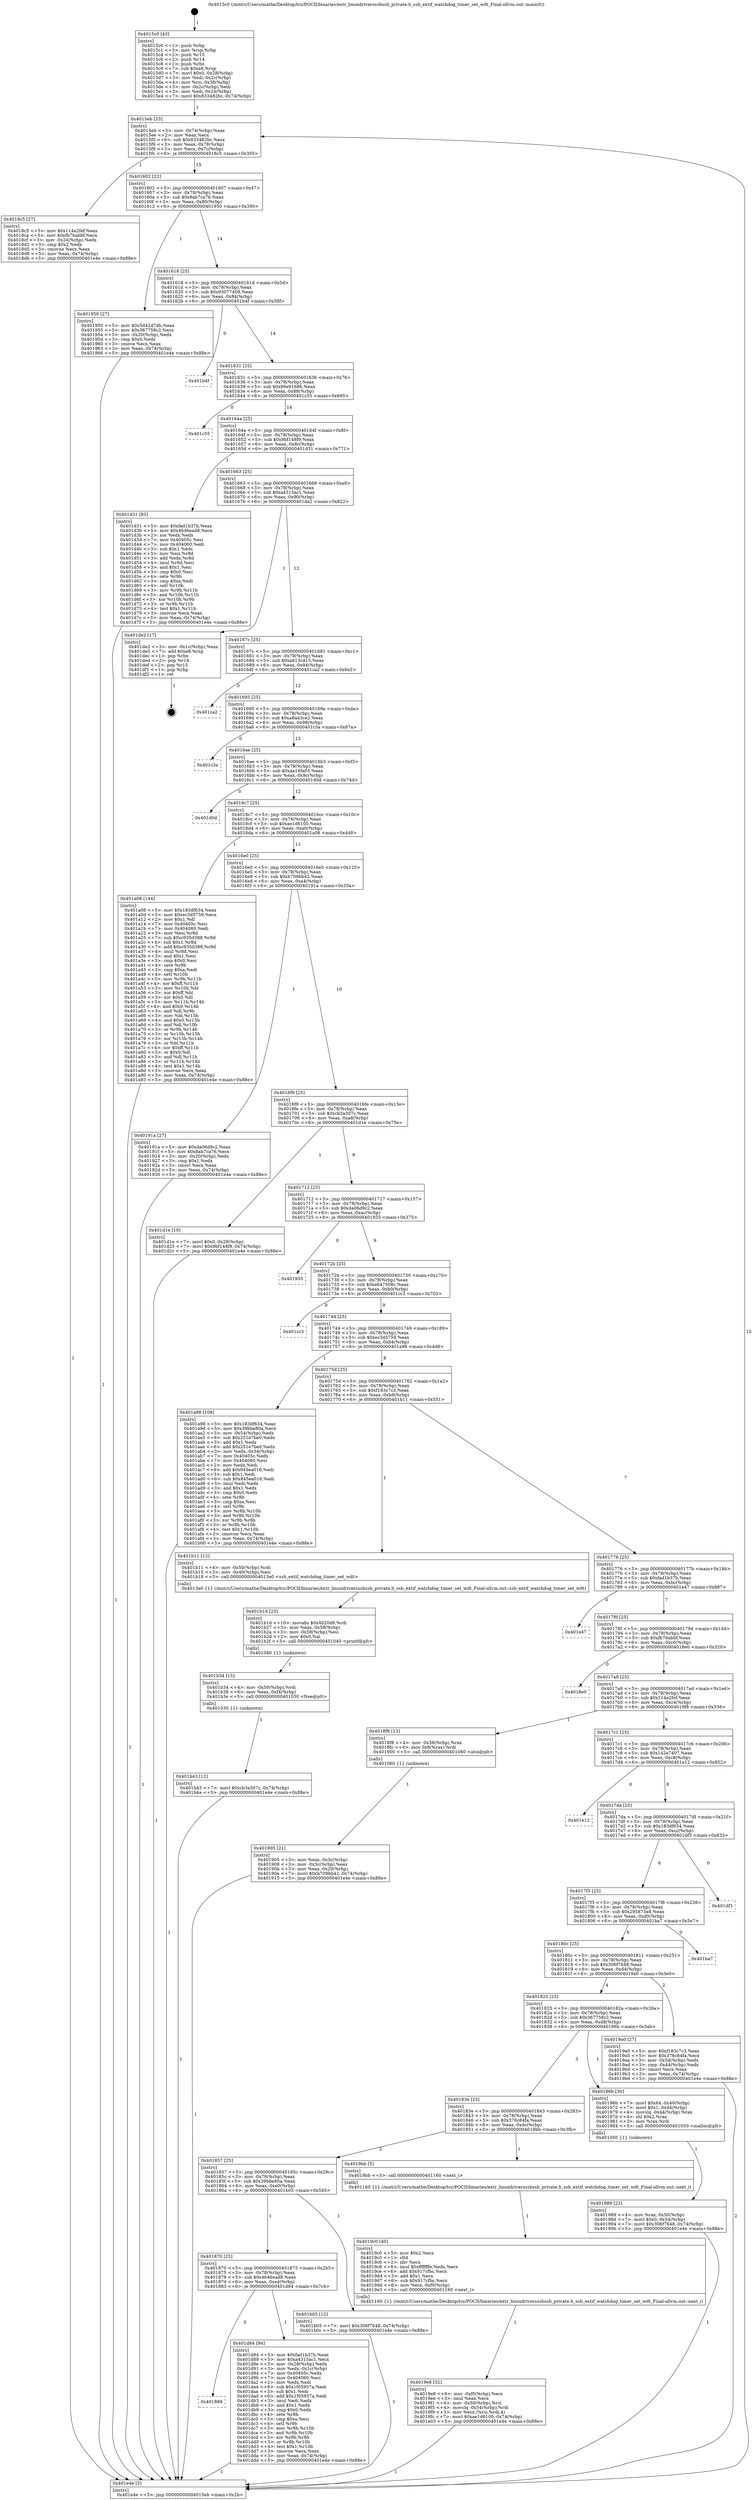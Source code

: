 digraph "0x4015c0" {
  label = "0x4015c0 (/mnt/c/Users/mathe/Desktop/tcc/POCII/binaries/extr_linuxdriversssbssb_private.h_ssb_extif_watchdog_timer_set_wdt_Final-ollvm.out::main(0))"
  labelloc = "t"
  node[shape=record]

  Entry [label="",width=0.3,height=0.3,shape=circle,fillcolor=black,style=filled]
  "0x4015eb" [label="{
     0x4015eb [23]\l
     | [instrs]\l
     &nbsp;&nbsp;0x4015eb \<+3\>: mov -0x74(%rbp),%eax\l
     &nbsp;&nbsp;0x4015ee \<+2\>: mov %eax,%ecx\l
     &nbsp;&nbsp;0x4015f0 \<+6\>: sub $0x833482bc,%ecx\l
     &nbsp;&nbsp;0x4015f6 \<+3\>: mov %eax,-0x78(%rbp)\l
     &nbsp;&nbsp;0x4015f9 \<+3\>: mov %ecx,-0x7c(%rbp)\l
     &nbsp;&nbsp;0x4015fc \<+6\>: je 00000000004018c5 \<main+0x305\>\l
  }"]
  "0x4018c5" [label="{
     0x4018c5 [27]\l
     | [instrs]\l
     &nbsp;&nbsp;0x4018c5 \<+5\>: mov $0x114a2fef,%eax\l
     &nbsp;&nbsp;0x4018ca \<+5\>: mov $0xfb76abbf,%ecx\l
     &nbsp;&nbsp;0x4018cf \<+3\>: mov -0x24(%rbp),%edx\l
     &nbsp;&nbsp;0x4018d2 \<+3\>: cmp $0x2,%edx\l
     &nbsp;&nbsp;0x4018d5 \<+3\>: cmovne %ecx,%eax\l
     &nbsp;&nbsp;0x4018d8 \<+3\>: mov %eax,-0x74(%rbp)\l
     &nbsp;&nbsp;0x4018db \<+5\>: jmp 0000000000401e4e \<main+0x88e\>\l
  }"]
  "0x401602" [label="{
     0x401602 [22]\l
     | [instrs]\l
     &nbsp;&nbsp;0x401602 \<+5\>: jmp 0000000000401607 \<main+0x47\>\l
     &nbsp;&nbsp;0x401607 \<+3\>: mov -0x78(%rbp),%eax\l
     &nbsp;&nbsp;0x40160a \<+5\>: sub $0x8ab7ca76,%eax\l
     &nbsp;&nbsp;0x40160f \<+3\>: mov %eax,-0x80(%rbp)\l
     &nbsp;&nbsp;0x401612 \<+6\>: je 0000000000401950 \<main+0x390\>\l
  }"]
  "0x401e4e" [label="{
     0x401e4e [5]\l
     | [instrs]\l
     &nbsp;&nbsp;0x401e4e \<+5\>: jmp 00000000004015eb \<main+0x2b\>\l
  }"]
  "0x4015c0" [label="{
     0x4015c0 [43]\l
     | [instrs]\l
     &nbsp;&nbsp;0x4015c0 \<+1\>: push %rbp\l
     &nbsp;&nbsp;0x4015c1 \<+3\>: mov %rsp,%rbp\l
     &nbsp;&nbsp;0x4015c4 \<+2\>: push %r15\l
     &nbsp;&nbsp;0x4015c6 \<+2\>: push %r14\l
     &nbsp;&nbsp;0x4015c8 \<+1\>: push %rbx\l
     &nbsp;&nbsp;0x4015c9 \<+7\>: sub $0xe8,%rsp\l
     &nbsp;&nbsp;0x4015d0 \<+7\>: movl $0x0,-0x28(%rbp)\l
     &nbsp;&nbsp;0x4015d7 \<+3\>: mov %edi,-0x2c(%rbp)\l
     &nbsp;&nbsp;0x4015da \<+4\>: mov %rsi,-0x38(%rbp)\l
     &nbsp;&nbsp;0x4015de \<+3\>: mov -0x2c(%rbp),%edi\l
     &nbsp;&nbsp;0x4015e1 \<+3\>: mov %edi,-0x24(%rbp)\l
     &nbsp;&nbsp;0x4015e4 \<+7\>: movl $0x833482bc,-0x74(%rbp)\l
  }"]
  Exit [label="",width=0.3,height=0.3,shape=circle,fillcolor=black,style=filled,peripheries=2]
  "0x401950" [label="{
     0x401950 [27]\l
     | [instrs]\l
     &nbsp;&nbsp;0x401950 \<+5\>: mov $0x5d42d7db,%eax\l
     &nbsp;&nbsp;0x401955 \<+5\>: mov $0x367758c2,%ecx\l
     &nbsp;&nbsp;0x40195a \<+3\>: mov -0x20(%rbp),%edx\l
     &nbsp;&nbsp;0x40195d \<+3\>: cmp $0x0,%edx\l
     &nbsp;&nbsp;0x401960 \<+3\>: cmove %ecx,%eax\l
     &nbsp;&nbsp;0x401963 \<+3\>: mov %eax,-0x74(%rbp)\l
     &nbsp;&nbsp;0x401966 \<+5\>: jmp 0000000000401e4e \<main+0x88e\>\l
  }"]
  "0x401618" [label="{
     0x401618 [25]\l
     | [instrs]\l
     &nbsp;&nbsp;0x401618 \<+5\>: jmp 000000000040161d \<main+0x5d\>\l
     &nbsp;&nbsp;0x40161d \<+3\>: mov -0x78(%rbp),%eax\l
     &nbsp;&nbsp;0x401620 \<+5\>: sub $0x93077409,%eax\l
     &nbsp;&nbsp;0x401625 \<+6\>: mov %eax,-0x84(%rbp)\l
     &nbsp;&nbsp;0x40162b \<+6\>: je 0000000000401b4f \<main+0x58f\>\l
  }"]
  "0x401889" [label="{
     0x401889\l
  }", style=dashed]
  "0x401b4f" [label="{
     0x401b4f\l
  }", style=dashed]
  "0x401631" [label="{
     0x401631 [25]\l
     | [instrs]\l
     &nbsp;&nbsp;0x401631 \<+5\>: jmp 0000000000401636 \<main+0x76\>\l
     &nbsp;&nbsp;0x401636 \<+3\>: mov -0x78(%rbp),%eax\l
     &nbsp;&nbsp;0x401639 \<+5\>: sub $0x99e91686,%eax\l
     &nbsp;&nbsp;0x40163e \<+6\>: mov %eax,-0x88(%rbp)\l
     &nbsp;&nbsp;0x401644 \<+6\>: je 0000000000401c55 \<main+0x695\>\l
  }"]
  "0x401d84" [label="{
     0x401d84 [94]\l
     | [instrs]\l
     &nbsp;&nbsp;0x401d84 \<+5\>: mov $0xfad1b37b,%eax\l
     &nbsp;&nbsp;0x401d89 \<+5\>: mov $0xa4315ac1,%ecx\l
     &nbsp;&nbsp;0x401d8e \<+3\>: mov -0x28(%rbp),%edx\l
     &nbsp;&nbsp;0x401d91 \<+3\>: mov %edx,-0x1c(%rbp)\l
     &nbsp;&nbsp;0x401d94 \<+7\>: mov 0x40405c,%edx\l
     &nbsp;&nbsp;0x401d9b \<+7\>: mov 0x404060,%esi\l
     &nbsp;&nbsp;0x401da2 \<+2\>: mov %edx,%edi\l
     &nbsp;&nbsp;0x401da4 \<+6\>: sub $0x1f05957a,%edi\l
     &nbsp;&nbsp;0x401daa \<+3\>: sub $0x1,%edi\l
     &nbsp;&nbsp;0x401dad \<+6\>: add $0x1f05957a,%edi\l
     &nbsp;&nbsp;0x401db3 \<+3\>: imul %edi,%edx\l
     &nbsp;&nbsp;0x401db6 \<+3\>: and $0x1,%edx\l
     &nbsp;&nbsp;0x401db9 \<+3\>: cmp $0x0,%edx\l
     &nbsp;&nbsp;0x401dbc \<+4\>: sete %r8b\l
     &nbsp;&nbsp;0x401dc0 \<+3\>: cmp $0xa,%esi\l
     &nbsp;&nbsp;0x401dc3 \<+4\>: setl %r9b\l
     &nbsp;&nbsp;0x401dc7 \<+3\>: mov %r8b,%r10b\l
     &nbsp;&nbsp;0x401dca \<+3\>: and %r9b,%r10b\l
     &nbsp;&nbsp;0x401dcd \<+3\>: xor %r9b,%r8b\l
     &nbsp;&nbsp;0x401dd0 \<+3\>: or %r8b,%r10b\l
     &nbsp;&nbsp;0x401dd3 \<+4\>: test $0x1,%r10b\l
     &nbsp;&nbsp;0x401dd7 \<+3\>: cmovne %ecx,%eax\l
     &nbsp;&nbsp;0x401dda \<+3\>: mov %eax,-0x74(%rbp)\l
     &nbsp;&nbsp;0x401ddd \<+5\>: jmp 0000000000401e4e \<main+0x88e\>\l
  }"]
  "0x401c55" [label="{
     0x401c55\l
  }", style=dashed]
  "0x40164a" [label="{
     0x40164a [25]\l
     | [instrs]\l
     &nbsp;&nbsp;0x40164a \<+5\>: jmp 000000000040164f \<main+0x8f\>\l
     &nbsp;&nbsp;0x40164f \<+3\>: mov -0x78(%rbp),%eax\l
     &nbsp;&nbsp;0x401652 \<+5\>: sub $0x9bf148f9,%eax\l
     &nbsp;&nbsp;0x401657 \<+6\>: mov %eax,-0x8c(%rbp)\l
     &nbsp;&nbsp;0x40165d \<+6\>: je 0000000000401d31 \<main+0x771\>\l
  }"]
  "0x401b43" [label="{
     0x401b43 [12]\l
     | [instrs]\l
     &nbsp;&nbsp;0x401b43 \<+7\>: movl $0xcb3a307c,-0x74(%rbp)\l
     &nbsp;&nbsp;0x401b4a \<+5\>: jmp 0000000000401e4e \<main+0x88e\>\l
  }"]
  "0x401d31" [label="{
     0x401d31 [83]\l
     | [instrs]\l
     &nbsp;&nbsp;0x401d31 \<+5\>: mov $0xfad1b37b,%eax\l
     &nbsp;&nbsp;0x401d36 \<+5\>: mov $0x4646ead8,%ecx\l
     &nbsp;&nbsp;0x401d3b \<+2\>: xor %edx,%edx\l
     &nbsp;&nbsp;0x401d3d \<+7\>: mov 0x40405c,%esi\l
     &nbsp;&nbsp;0x401d44 \<+7\>: mov 0x404060,%edi\l
     &nbsp;&nbsp;0x401d4b \<+3\>: sub $0x1,%edx\l
     &nbsp;&nbsp;0x401d4e \<+3\>: mov %esi,%r8d\l
     &nbsp;&nbsp;0x401d51 \<+3\>: add %edx,%r8d\l
     &nbsp;&nbsp;0x401d54 \<+4\>: imul %r8d,%esi\l
     &nbsp;&nbsp;0x401d58 \<+3\>: and $0x1,%esi\l
     &nbsp;&nbsp;0x401d5b \<+3\>: cmp $0x0,%esi\l
     &nbsp;&nbsp;0x401d5e \<+4\>: sete %r9b\l
     &nbsp;&nbsp;0x401d62 \<+3\>: cmp $0xa,%edi\l
     &nbsp;&nbsp;0x401d65 \<+4\>: setl %r10b\l
     &nbsp;&nbsp;0x401d69 \<+3\>: mov %r9b,%r11b\l
     &nbsp;&nbsp;0x401d6c \<+3\>: and %r10b,%r11b\l
     &nbsp;&nbsp;0x401d6f \<+3\>: xor %r10b,%r9b\l
     &nbsp;&nbsp;0x401d72 \<+3\>: or %r9b,%r11b\l
     &nbsp;&nbsp;0x401d75 \<+4\>: test $0x1,%r11b\l
     &nbsp;&nbsp;0x401d79 \<+3\>: cmovne %ecx,%eax\l
     &nbsp;&nbsp;0x401d7c \<+3\>: mov %eax,-0x74(%rbp)\l
     &nbsp;&nbsp;0x401d7f \<+5\>: jmp 0000000000401e4e \<main+0x88e\>\l
  }"]
  "0x401663" [label="{
     0x401663 [25]\l
     | [instrs]\l
     &nbsp;&nbsp;0x401663 \<+5\>: jmp 0000000000401668 \<main+0xa8\>\l
     &nbsp;&nbsp;0x401668 \<+3\>: mov -0x78(%rbp),%eax\l
     &nbsp;&nbsp;0x40166b \<+5\>: sub $0xa4315ac1,%eax\l
     &nbsp;&nbsp;0x401670 \<+6\>: mov %eax,-0x90(%rbp)\l
     &nbsp;&nbsp;0x401676 \<+6\>: je 0000000000401de2 \<main+0x822\>\l
  }"]
  "0x401b34" [label="{
     0x401b34 [15]\l
     | [instrs]\l
     &nbsp;&nbsp;0x401b34 \<+4\>: mov -0x50(%rbp),%rdi\l
     &nbsp;&nbsp;0x401b38 \<+6\>: mov %eax,-0xf4(%rbp)\l
     &nbsp;&nbsp;0x401b3e \<+5\>: call 0000000000401030 \<free@plt\>\l
     | [calls]\l
     &nbsp;&nbsp;0x401030 \{1\} (unknown)\l
  }"]
  "0x401de2" [label="{
     0x401de2 [17]\l
     | [instrs]\l
     &nbsp;&nbsp;0x401de2 \<+3\>: mov -0x1c(%rbp),%eax\l
     &nbsp;&nbsp;0x401de5 \<+7\>: add $0xe8,%rsp\l
     &nbsp;&nbsp;0x401dec \<+1\>: pop %rbx\l
     &nbsp;&nbsp;0x401ded \<+2\>: pop %r14\l
     &nbsp;&nbsp;0x401def \<+2\>: pop %r15\l
     &nbsp;&nbsp;0x401df1 \<+1\>: pop %rbp\l
     &nbsp;&nbsp;0x401df2 \<+1\>: ret\l
  }"]
  "0x40167c" [label="{
     0x40167c [25]\l
     | [instrs]\l
     &nbsp;&nbsp;0x40167c \<+5\>: jmp 0000000000401681 \<main+0xc1\>\l
     &nbsp;&nbsp;0x401681 \<+3\>: mov -0x78(%rbp),%eax\l
     &nbsp;&nbsp;0x401684 \<+5\>: sub $0xa613c415,%eax\l
     &nbsp;&nbsp;0x401689 \<+6\>: mov %eax,-0x94(%rbp)\l
     &nbsp;&nbsp;0x40168f \<+6\>: je 0000000000401ca2 \<main+0x6e2\>\l
  }"]
  "0x401b1d" [label="{
     0x401b1d [23]\l
     | [instrs]\l
     &nbsp;&nbsp;0x401b1d \<+10\>: movabs $0x4020d6,%rdi\l
     &nbsp;&nbsp;0x401b27 \<+3\>: mov %eax,-0x58(%rbp)\l
     &nbsp;&nbsp;0x401b2a \<+3\>: mov -0x58(%rbp),%esi\l
     &nbsp;&nbsp;0x401b2d \<+2\>: mov $0x0,%al\l
     &nbsp;&nbsp;0x401b2f \<+5\>: call 0000000000401040 \<printf@plt\>\l
     | [calls]\l
     &nbsp;&nbsp;0x401040 \{1\} (unknown)\l
  }"]
  "0x401ca2" [label="{
     0x401ca2\l
  }", style=dashed]
  "0x401695" [label="{
     0x401695 [25]\l
     | [instrs]\l
     &nbsp;&nbsp;0x401695 \<+5\>: jmp 000000000040169a \<main+0xda\>\l
     &nbsp;&nbsp;0x40169a \<+3\>: mov -0x78(%rbp),%eax\l
     &nbsp;&nbsp;0x40169d \<+5\>: sub $0xa8ad3ce2,%eax\l
     &nbsp;&nbsp;0x4016a2 \<+6\>: mov %eax,-0x98(%rbp)\l
     &nbsp;&nbsp;0x4016a8 \<+6\>: je 0000000000401c3a \<main+0x67a\>\l
  }"]
  "0x401870" [label="{
     0x401870 [25]\l
     | [instrs]\l
     &nbsp;&nbsp;0x401870 \<+5\>: jmp 0000000000401875 \<main+0x2b5\>\l
     &nbsp;&nbsp;0x401875 \<+3\>: mov -0x78(%rbp),%eax\l
     &nbsp;&nbsp;0x401878 \<+5\>: sub $0x4646ead8,%eax\l
     &nbsp;&nbsp;0x40187d \<+6\>: mov %eax,-0xe4(%rbp)\l
     &nbsp;&nbsp;0x401883 \<+6\>: je 0000000000401d84 \<main+0x7c4\>\l
  }"]
  "0x401c3a" [label="{
     0x401c3a\l
  }", style=dashed]
  "0x4016ae" [label="{
     0x4016ae [25]\l
     | [instrs]\l
     &nbsp;&nbsp;0x4016ae \<+5\>: jmp 00000000004016b3 \<main+0xf3\>\l
     &nbsp;&nbsp;0x4016b3 \<+3\>: mov -0x78(%rbp),%eax\l
     &nbsp;&nbsp;0x4016b6 \<+5\>: sub $0xaa16fa05,%eax\l
     &nbsp;&nbsp;0x4016bb \<+6\>: mov %eax,-0x9c(%rbp)\l
     &nbsp;&nbsp;0x4016c1 \<+6\>: je 0000000000401d0d \<main+0x74d\>\l
  }"]
  "0x401b05" [label="{
     0x401b05 [12]\l
     | [instrs]\l
     &nbsp;&nbsp;0x401b05 \<+7\>: movl $0x306f7648,-0x74(%rbp)\l
     &nbsp;&nbsp;0x401b0c \<+5\>: jmp 0000000000401e4e \<main+0x88e\>\l
  }"]
  "0x401d0d" [label="{
     0x401d0d\l
  }", style=dashed]
  "0x4016c7" [label="{
     0x4016c7 [25]\l
     | [instrs]\l
     &nbsp;&nbsp;0x4016c7 \<+5\>: jmp 00000000004016cc \<main+0x10c\>\l
     &nbsp;&nbsp;0x4016cc \<+3\>: mov -0x78(%rbp),%eax\l
     &nbsp;&nbsp;0x4016cf \<+5\>: sub $0xae1d6100,%eax\l
     &nbsp;&nbsp;0x4016d4 \<+6\>: mov %eax,-0xa0(%rbp)\l
     &nbsp;&nbsp;0x4016da \<+6\>: je 0000000000401a08 \<main+0x448\>\l
  }"]
  "0x4019e8" [label="{
     0x4019e8 [32]\l
     | [instrs]\l
     &nbsp;&nbsp;0x4019e8 \<+6\>: mov -0xf0(%rbp),%ecx\l
     &nbsp;&nbsp;0x4019ee \<+3\>: imul %eax,%ecx\l
     &nbsp;&nbsp;0x4019f1 \<+4\>: mov -0x50(%rbp),%rsi\l
     &nbsp;&nbsp;0x4019f5 \<+4\>: movslq -0x54(%rbp),%rdi\l
     &nbsp;&nbsp;0x4019f9 \<+3\>: mov %ecx,(%rsi,%rdi,4)\l
     &nbsp;&nbsp;0x4019fc \<+7\>: movl $0xae1d6100,-0x74(%rbp)\l
     &nbsp;&nbsp;0x401a03 \<+5\>: jmp 0000000000401e4e \<main+0x88e\>\l
  }"]
  "0x401a08" [label="{
     0x401a08 [144]\l
     | [instrs]\l
     &nbsp;&nbsp;0x401a08 \<+5\>: mov $0x183df634,%eax\l
     &nbsp;&nbsp;0x401a0d \<+5\>: mov $0xec3d5759,%ecx\l
     &nbsp;&nbsp;0x401a12 \<+2\>: mov $0x1,%dl\l
     &nbsp;&nbsp;0x401a14 \<+7\>: mov 0x40405c,%esi\l
     &nbsp;&nbsp;0x401a1b \<+7\>: mov 0x404060,%edi\l
     &nbsp;&nbsp;0x401a22 \<+3\>: mov %esi,%r8d\l
     &nbsp;&nbsp;0x401a25 \<+7\>: sub $0xc935d388,%r8d\l
     &nbsp;&nbsp;0x401a2c \<+4\>: sub $0x1,%r8d\l
     &nbsp;&nbsp;0x401a30 \<+7\>: add $0xc935d388,%r8d\l
     &nbsp;&nbsp;0x401a37 \<+4\>: imul %r8d,%esi\l
     &nbsp;&nbsp;0x401a3b \<+3\>: and $0x1,%esi\l
     &nbsp;&nbsp;0x401a3e \<+3\>: cmp $0x0,%esi\l
     &nbsp;&nbsp;0x401a41 \<+4\>: sete %r9b\l
     &nbsp;&nbsp;0x401a45 \<+3\>: cmp $0xa,%edi\l
     &nbsp;&nbsp;0x401a48 \<+4\>: setl %r10b\l
     &nbsp;&nbsp;0x401a4c \<+3\>: mov %r9b,%r11b\l
     &nbsp;&nbsp;0x401a4f \<+4\>: xor $0xff,%r11b\l
     &nbsp;&nbsp;0x401a53 \<+3\>: mov %r10b,%bl\l
     &nbsp;&nbsp;0x401a56 \<+3\>: xor $0xff,%bl\l
     &nbsp;&nbsp;0x401a59 \<+3\>: xor $0x0,%dl\l
     &nbsp;&nbsp;0x401a5c \<+3\>: mov %r11b,%r14b\l
     &nbsp;&nbsp;0x401a5f \<+4\>: and $0x0,%r14b\l
     &nbsp;&nbsp;0x401a63 \<+3\>: and %dl,%r9b\l
     &nbsp;&nbsp;0x401a66 \<+3\>: mov %bl,%r15b\l
     &nbsp;&nbsp;0x401a69 \<+4\>: and $0x0,%r15b\l
     &nbsp;&nbsp;0x401a6d \<+3\>: and %dl,%r10b\l
     &nbsp;&nbsp;0x401a70 \<+3\>: or %r9b,%r14b\l
     &nbsp;&nbsp;0x401a73 \<+3\>: or %r10b,%r15b\l
     &nbsp;&nbsp;0x401a76 \<+3\>: xor %r15b,%r14b\l
     &nbsp;&nbsp;0x401a79 \<+3\>: or %bl,%r11b\l
     &nbsp;&nbsp;0x401a7c \<+4\>: xor $0xff,%r11b\l
     &nbsp;&nbsp;0x401a80 \<+3\>: or $0x0,%dl\l
     &nbsp;&nbsp;0x401a83 \<+3\>: and %dl,%r11b\l
     &nbsp;&nbsp;0x401a86 \<+3\>: or %r11b,%r14b\l
     &nbsp;&nbsp;0x401a89 \<+4\>: test $0x1,%r14b\l
     &nbsp;&nbsp;0x401a8d \<+3\>: cmovne %ecx,%eax\l
     &nbsp;&nbsp;0x401a90 \<+3\>: mov %eax,-0x74(%rbp)\l
     &nbsp;&nbsp;0x401a93 \<+5\>: jmp 0000000000401e4e \<main+0x88e\>\l
  }"]
  "0x4016e0" [label="{
     0x4016e0 [25]\l
     | [instrs]\l
     &nbsp;&nbsp;0x4016e0 \<+5\>: jmp 00000000004016e5 \<main+0x125\>\l
     &nbsp;&nbsp;0x4016e5 \<+3\>: mov -0x78(%rbp),%eax\l
     &nbsp;&nbsp;0x4016e8 \<+5\>: sub $0xb709bb42,%eax\l
     &nbsp;&nbsp;0x4016ed \<+6\>: mov %eax,-0xa4(%rbp)\l
     &nbsp;&nbsp;0x4016f3 \<+6\>: je 000000000040191a \<main+0x35a\>\l
  }"]
  "0x4019c0" [label="{
     0x4019c0 [40]\l
     | [instrs]\l
     &nbsp;&nbsp;0x4019c0 \<+5\>: mov $0x2,%ecx\l
     &nbsp;&nbsp;0x4019c5 \<+1\>: cltd\l
     &nbsp;&nbsp;0x4019c6 \<+2\>: idiv %ecx\l
     &nbsp;&nbsp;0x4019c8 \<+6\>: imul $0xfffffffe,%edx,%ecx\l
     &nbsp;&nbsp;0x4019ce \<+6\>: add $0x917cfbc,%ecx\l
     &nbsp;&nbsp;0x4019d4 \<+3\>: add $0x1,%ecx\l
     &nbsp;&nbsp;0x4019d7 \<+6\>: sub $0x917cfbc,%ecx\l
     &nbsp;&nbsp;0x4019dd \<+6\>: mov %ecx,-0xf0(%rbp)\l
     &nbsp;&nbsp;0x4019e3 \<+5\>: call 0000000000401160 \<next_i\>\l
     | [calls]\l
     &nbsp;&nbsp;0x401160 \{1\} (/mnt/c/Users/mathe/Desktop/tcc/POCII/binaries/extr_linuxdriversssbssb_private.h_ssb_extif_watchdog_timer_set_wdt_Final-ollvm.out::next_i)\l
  }"]
  "0x40191a" [label="{
     0x40191a [27]\l
     | [instrs]\l
     &nbsp;&nbsp;0x40191a \<+5\>: mov $0xda06d9c2,%eax\l
     &nbsp;&nbsp;0x40191f \<+5\>: mov $0x8ab7ca76,%ecx\l
     &nbsp;&nbsp;0x401924 \<+3\>: mov -0x20(%rbp),%edx\l
     &nbsp;&nbsp;0x401927 \<+3\>: cmp $0x1,%edx\l
     &nbsp;&nbsp;0x40192a \<+3\>: cmovl %ecx,%eax\l
     &nbsp;&nbsp;0x40192d \<+3\>: mov %eax,-0x74(%rbp)\l
     &nbsp;&nbsp;0x401930 \<+5\>: jmp 0000000000401e4e \<main+0x88e\>\l
  }"]
  "0x4016f9" [label="{
     0x4016f9 [25]\l
     | [instrs]\l
     &nbsp;&nbsp;0x4016f9 \<+5\>: jmp 00000000004016fe \<main+0x13e\>\l
     &nbsp;&nbsp;0x4016fe \<+3\>: mov -0x78(%rbp),%eax\l
     &nbsp;&nbsp;0x401701 \<+5\>: sub $0xcb3a307c,%eax\l
     &nbsp;&nbsp;0x401706 \<+6\>: mov %eax,-0xa8(%rbp)\l
     &nbsp;&nbsp;0x40170c \<+6\>: je 0000000000401d1e \<main+0x75e\>\l
  }"]
  "0x401857" [label="{
     0x401857 [25]\l
     | [instrs]\l
     &nbsp;&nbsp;0x401857 \<+5\>: jmp 000000000040185c \<main+0x29c\>\l
     &nbsp;&nbsp;0x40185c \<+3\>: mov -0x78(%rbp),%eax\l
     &nbsp;&nbsp;0x40185f \<+5\>: sub $0x39bbe80a,%eax\l
     &nbsp;&nbsp;0x401864 \<+6\>: mov %eax,-0xe0(%rbp)\l
     &nbsp;&nbsp;0x40186a \<+6\>: je 0000000000401b05 \<main+0x545\>\l
  }"]
  "0x401d1e" [label="{
     0x401d1e [19]\l
     | [instrs]\l
     &nbsp;&nbsp;0x401d1e \<+7\>: movl $0x0,-0x28(%rbp)\l
     &nbsp;&nbsp;0x401d25 \<+7\>: movl $0x9bf148f9,-0x74(%rbp)\l
     &nbsp;&nbsp;0x401d2c \<+5\>: jmp 0000000000401e4e \<main+0x88e\>\l
  }"]
  "0x401712" [label="{
     0x401712 [25]\l
     | [instrs]\l
     &nbsp;&nbsp;0x401712 \<+5\>: jmp 0000000000401717 \<main+0x157\>\l
     &nbsp;&nbsp;0x401717 \<+3\>: mov -0x78(%rbp),%eax\l
     &nbsp;&nbsp;0x40171a \<+5\>: sub $0xda06d9c2,%eax\l
     &nbsp;&nbsp;0x40171f \<+6\>: mov %eax,-0xac(%rbp)\l
     &nbsp;&nbsp;0x401725 \<+6\>: je 0000000000401935 \<main+0x375\>\l
  }"]
  "0x4019bb" [label="{
     0x4019bb [5]\l
     | [instrs]\l
     &nbsp;&nbsp;0x4019bb \<+5\>: call 0000000000401160 \<next_i\>\l
     | [calls]\l
     &nbsp;&nbsp;0x401160 \{1\} (/mnt/c/Users/mathe/Desktop/tcc/POCII/binaries/extr_linuxdriversssbssb_private.h_ssb_extif_watchdog_timer_set_wdt_Final-ollvm.out::next_i)\l
  }"]
  "0x401935" [label="{
     0x401935\l
  }", style=dashed]
  "0x40172b" [label="{
     0x40172b [25]\l
     | [instrs]\l
     &nbsp;&nbsp;0x40172b \<+5\>: jmp 0000000000401730 \<main+0x170\>\l
     &nbsp;&nbsp;0x401730 \<+3\>: mov -0x78(%rbp),%eax\l
     &nbsp;&nbsp;0x401733 \<+5\>: sub $0xe647508c,%eax\l
     &nbsp;&nbsp;0x401738 \<+6\>: mov %eax,-0xb0(%rbp)\l
     &nbsp;&nbsp;0x40173e \<+6\>: je 0000000000401cc3 \<main+0x703\>\l
  }"]
  "0x401989" [label="{
     0x401989 [23]\l
     | [instrs]\l
     &nbsp;&nbsp;0x401989 \<+4\>: mov %rax,-0x50(%rbp)\l
     &nbsp;&nbsp;0x40198d \<+7\>: movl $0x0,-0x54(%rbp)\l
     &nbsp;&nbsp;0x401994 \<+7\>: movl $0x306f7648,-0x74(%rbp)\l
     &nbsp;&nbsp;0x40199b \<+5\>: jmp 0000000000401e4e \<main+0x88e\>\l
  }"]
  "0x401cc3" [label="{
     0x401cc3\l
  }", style=dashed]
  "0x401744" [label="{
     0x401744 [25]\l
     | [instrs]\l
     &nbsp;&nbsp;0x401744 \<+5\>: jmp 0000000000401749 \<main+0x189\>\l
     &nbsp;&nbsp;0x401749 \<+3\>: mov -0x78(%rbp),%eax\l
     &nbsp;&nbsp;0x40174c \<+5\>: sub $0xec3d5759,%eax\l
     &nbsp;&nbsp;0x401751 \<+6\>: mov %eax,-0xb4(%rbp)\l
     &nbsp;&nbsp;0x401757 \<+6\>: je 0000000000401a98 \<main+0x4d8\>\l
  }"]
  "0x40183e" [label="{
     0x40183e [25]\l
     | [instrs]\l
     &nbsp;&nbsp;0x40183e \<+5\>: jmp 0000000000401843 \<main+0x283\>\l
     &nbsp;&nbsp;0x401843 \<+3\>: mov -0x78(%rbp),%eax\l
     &nbsp;&nbsp;0x401846 \<+5\>: sub $0x376c84fa,%eax\l
     &nbsp;&nbsp;0x40184b \<+6\>: mov %eax,-0xdc(%rbp)\l
     &nbsp;&nbsp;0x401851 \<+6\>: je 00000000004019bb \<main+0x3fb\>\l
  }"]
  "0x401a98" [label="{
     0x401a98 [109]\l
     | [instrs]\l
     &nbsp;&nbsp;0x401a98 \<+5\>: mov $0x183df634,%eax\l
     &nbsp;&nbsp;0x401a9d \<+5\>: mov $0x39bbe80a,%ecx\l
     &nbsp;&nbsp;0x401aa2 \<+3\>: mov -0x54(%rbp),%edx\l
     &nbsp;&nbsp;0x401aa5 \<+6\>: sub $0x251e7be0,%edx\l
     &nbsp;&nbsp;0x401aab \<+3\>: add $0x1,%edx\l
     &nbsp;&nbsp;0x401aae \<+6\>: add $0x251e7be0,%edx\l
     &nbsp;&nbsp;0x401ab4 \<+3\>: mov %edx,-0x54(%rbp)\l
     &nbsp;&nbsp;0x401ab7 \<+7\>: mov 0x40405c,%edx\l
     &nbsp;&nbsp;0x401abe \<+7\>: mov 0x404060,%esi\l
     &nbsp;&nbsp;0x401ac5 \<+2\>: mov %edx,%edi\l
     &nbsp;&nbsp;0x401ac7 \<+6\>: add $0x845ea016,%edi\l
     &nbsp;&nbsp;0x401acd \<+3\>: sub $0x1,%edi\l
     &nbsp;&nbsp;0x401ad0 \<+6\>: sub $0x845ea016,%edi\l
     &nbsp;&nbsp;0x401ad6 \<+3\>: imul %edi,%edx\l
     &nbsp;&nbsp;0x401ad9 \<+3\>: and $0x1,%edx\l
     &nbsp;&nbsp;0x401adc \<+3\>: cmp $0x0,%edx\l
     &nbsp;&nbsp;0x401adf \<+4\>: sete %r8b\l
     &nbsp;&nbsp;0x401ae3 \<+3\>: cmp $0xa,%esi\l
     &nbsp;&nbsp;0x401ae6 \<+4\>: setl %r9b\l
     &nbsp;&nbsp;0x401aea \<+3\>: mov %r8b,%r10b\l
     &nbsp;&nbsp;0x401aed \<+3\>: and %r9b,%r10b\l
     &nbsp;&nbsp;0x401af0 \<+3\>: xor %r9b,%r8b\l
     &nbsp;&nbsp;0x401af3 \<+3\>: or %r8b,%r10b\l
     &nbsp;&nbsp;0x401af6 \<+4\>: test $0x1,%r10b\l
     &nbsp;&nbsp;0x401afa \<+3\>: cmovne %ecx,%eax\l
     &nbsp;&nbsp;0x401afd \<+3\>: mov %eax,-0x74(%rbp)\l
     &nbsp;&nbsp;0x401b00 \<+5\>: jmp 0000000000401e4e \<main+0x88e\>\l
  }"]
  "0x40175d" [label="{
     0x40175d [25]\l
     | [instrs]\l
     &nbsp;&nbsp;0x40175d \<+5\>: jmp 0000000000401762 \<main+0x1a2\>\l
     &nbsp;&nbsp;0x401762 \<+3\>: mov -0x78(%rbp),%eax\l
     &nbsp;&nbsp;0x401765 \<+5\>: sub $0xf183c7c3,%eax\l
     &nbsp;&nbsp;0x40176a \<+6\>: mov %eax,-0xb8(%rbp)\l
     &nbsp;&nbsp;0x401770 \<+6\>: je 0000000000401b11 \<main+0x551\>\l
  }"]
  "0x40196b" [label="{
     0x40196b [30]\l
     | [instrs]\l
     &nbsp;&nbsp;0x40196b \<+7\>: movl $0x64,-0x40(%rbp)\l
     &nbsp;&nbsp;0x401972 \<+7\>: movl $0x1,-0x44(%rbp)\l
     &nbsp;&nbsp;0x401979 \<+4\>: movslq -0x44(%rbp),%rax\l
     &nbsp;&nbsp;0x40197d \<+4\>: shl $0x2,%rax\l
     &nbsp;&nbsp;0x401981 \<+3\>: mov %rax,%rdi\l
     &nbsp;&nbsp;0x401984 \<+5\>: call 0000000000401050 \<malloc@plt\>\l
     | [calls]\l
     &nbsp;&nbsp;0x401050 \{1\} (unknown)\l
  }"]
  "0x401b11" [label="{
     0x401b11 [12]\l
     | [instrs]\l
     &nbsp;&nbsp;0x401b11 \<+4\>: mov -0x50(%rbp),%rdi\l
     &nbsp;&nbsp;0x401b15 \<+3\>: mov -0x40(%rbp),%esi\l
     &nbsp;&nbsp;0x401b18 \<+5\>: call 00000000004013e0 \<ssb_extif_watchdog_timer_set_wdt\>\l
     | [calls]\l
     &nbsp;&nbsp;0x4013e0 \{1\} (/mnt/c/Users/mathe/Desktop/tcc/POCII/binaries/extr_linuxdriversssbssb_private.h_ssb_extif_watchdog_timer_set_wdt_Final-ollvm.out::ssb_extif_watchdog_timer_set_wdt)\l
  }"]
  "0x401776" [label="{
     0x401776 [25]\l
     | [instrs]\l
     &nbsp;&nbsp;0x401776 \<+5\>: jmp 000000000040177b \<main+0x1bb\>\l
     &nbsp;&nbsp;0x40177b \<+3\>: mov -0x78(%rbp),%eax\l
     &nbsp;&nbsp;0x40177e \<+5\>: sub $0xfad1b37b,%eax\l
     &nbsp;&nbsp;0x401783 \<+6\>: mov %eax,-0xbc(%rbp)\l
     &nbsp;&nbsp;0x401789 \<+6\>: je 0000000000401e47 \<main+0x887\>\l
  }"]
  "0x401825" [label="{
     0x401825 [25]\l
     | [instrs]\l
     &nbsp;&nbsp;0x401825 \<+5\>: jmp 000000000040182a \<main+0x26a\>\l
     &nbsp;&nbsp;0x40182a \<+3\>: mov -0x78(%rbp),%eax\l
     &nbsp;&nbsp;0x40182d \<+5\>: sub $0x367758c2,%eax\l
     &nbsp;&nbsp;0x401832 \<+6\>: mov %eax,-0xd8(%rbp)\l
     &nbsp;&nbsp;0x401838 \<+6\>: je 000000000040196b \<main+0x3ab\>\l
  }"]
  "0x401e47" [label="{
     0x401e47\l
  }", style=dashed]
  "0x40178f" [label="{
     0x40178f [25]\l
     | [instrs]\l
     &nbsp;&nbsp;0x40178f \<+5\>: jmp 0000000000401794 \<main+0x1d4\>\l
     &nbsp;&nbsp;0x401794 \<+3\>: mov -0x78(%rbp),%eax\l
     &nbsp;&nbsp;0x401797 \<+5\>: sub $0xfb76abbf,%eax\l
     &nbsp;&nbsp;0x40179c \<+6\>: mov %eax,-0xc0(%rbp)\l
     &nbsp;&nbsp;0x4017a2 \<+6\>: je 00000000004018e0 \<main+0x320\>\l
  }"]
  "0x4019a0" [label="{
     0x4019a0 [27]\l
     | [instrs]\l
     &nbsp;&nbsp;0x4019a0 \<+5\>: mov $0xf183c7c3,%eax\l
     &nbsp;&nbsp;0x4019a5 \<+5\>: mov $0x376c84fa,%ecx\l
     &nbsp;&nbsp;0x4019aa \<+3\>: mov -0x54(%rbp),%edx\l
     &nbsp;&nbsp;0x4019ad \<+3\>: cmp -0x44(%rbp),%edx\l
     &nbsp;&nbsp;0x4019b0 \<+3\>: cmovl %ecx,%eax\l
     &nbsp;&nbsp;0x4019b3 \<+3\>: mov %eax,-0x74(%rbp)\l
     &nbsp;&nbsp;0x4019b6 \<+5\>: jmp 0000000000401e4e \<main+0x88e\>\l
  }"]
  "0x4018e0" [label="{
     0x4018e0\l
  }", style=dashed]
  "0x4017a8" [label="{
     0x4017a8 [25]\l
     | [instrs]\l
     &nbsp;&nbsp;0x4017a8 \<+5\>: jmp 00000000004017ad \<main+0x1ed\>\l
     &nbsp;&nbsp;0x4017ad \<+3\>: mov -0x78(%rbp),%eax\l
     &nbsp;&nbsp;0x4017b0 \<+5\>: sub $0x114a2fef,%eax\l
     &nbsp;&nbsp;0x4017b5 \<+6\>: mov %eax,-0xc4(%rbp)\l
     &nbsp;&nbsp;0x4017bb \<+6\>: je 00000000004018f8 \<main+0x338\>\l
  }"]
  "0x40180c" [label="{
     0x40180c [25]\l
     | [instrs]\l
     &nbsp;&nbsp;0x40180c \<+5\>: jmp 0000000000401811 \<main+0x251\>\l
     &nbsp;&nbsp;0x401811 \<+3\>: mov -0x78(%rbp),%eax\l
     &nbsp;&nbsp;0x401814 \<+5\>: sub $0x306f7648,%eax\l
     &nbsp;&nbsp;0x401819 \<+6\>: mov %eax,-0xd4(%rbp)\l
     &nbsp;&nbsp;0x40181f \<+6\>: je 00000000004019a0 \<main+0x3e0\>\l
  }"]
  "0x4018f8" [label="{
     0x4018f8 [13]\l
     | [instrs]\l
     &nbsp;&nbsp;0x4018f8 \<+4\>: mov -0x38(%rbp),%rax\l
     &nbsp;&nbsp;0x4018fc \<+4\>: mov 0x8(%rax),%rdi\l
     &nbsp;&nbsp;0x401900 \<+5\>: call 0000000000401060 \<atoi@plt\>\l
     | [calls]\l
     &nbsp;&nbsp;0x401060 \{1\} (unknown)\l
  }"]
  "0x4017c1" [label="{
     0x4017c1 [25]\l
     | [instrs]\l
     &nbsp;&nbsp;0x4017c1 \<+5\>: jmp 00000000004017c6 \<main+0x206\>\l
     &nbsp;&nbsp;0x4017c6 \<+3\>: mov -0x78(%rbp),%eax\l
     &nbsp;&nbsp;0x4017c9 \<+5\>: sub $0x142e7407,%eax\l
     &nbsp;&nbsp;0x4017ce \<+6\>: mov %eax,-0xc8(%rbp)\l
     &nbsp;&nbsp;0x4017d4 \<+6\>: je 0000000000401e12 \<main+0x852\>\l
  }"]
  "0x401905" [label="{
     0x401905 [21]\l
     | [instrs]\l
     &nbsp;&nbsp;0x401905 \<+3\>: mov %eax,-0x3c(%rbp)\l
     &nbsp;&nbsp;0x401908 \<+3\>: mov -0x3c(%rbp),%eax\l
     &nbsp;&nbsp;0x40190b \<+3\>: mov %eax,-0x20(%rbp)\l
     &nbsp;&nbsp;0x40190e \<+7\>: movl $0xb709bb42,-0x74(%rbp)\l
     &nbsp;&nbsp;0x401915 \<+5\>: jmp 0000000000401e4e \<main+0x88e\>\l
  }"]
  "0x401ba7" [label="{
     0x401ba7\l
  }", style=dashed]
  "0x401e12" [label="{
     0x401e12\l
  }", style=dashed]
  "0x4017da" [label="{
     0x4017da [25]\l
     | [instrs]\l
     &nbsp;&nbsp;0x4017da \<+5\>: jmp 00000000004017df \<main+0x21f\>\l
     &nbsp;&nbsp;0x4017df \<+3\>: mov -0x78(%rbp),%eax\l
     &nbsp;&nbsp;0x4017e2 \<+5\>: sub $0x183df634,%eax\l
     &nbsp;&nbsp;0x4017e7 \<+6\>: mov %eax,-0xcc(%rbp)\l
     &nbsp;&nbsp;0x4017ed \<+6\>: je 0000000000401df3 \<main+0x833\>\l
  }"]
  "0x4017f3" [label="{
     0x4017f3 [25]\l
     | [instrs]\l
     &nbsp;&nbsp;0x4017f3 \<+5\>: jmp 00000000004017f8 \<main+0x238\>\l
     &nbsp;&nbsp;0x4017f8 \<+3\>: mov -0x78(%rbp),%eax\l
     &nbsp;&nbsp;0x4017fb \<+5\>: sub $0x295873a8,%eax\l
     &nbsp;&nbsp;0x401800 \<+6\>: mov %eax,-0xd0(%rbp)\l
     &nbsp;&nbsp;0x401806 \<+6\>: je 0000000000401ba7 \<main+0x5e7\>\l
  }"]
  "0x401df3" [label="{
     0x401df3\l
  }", style=dashed]
  Entry -> "0x4015c0" [label=" 1"]
  "0x4015eb" -> "0x4018c5" [label=" 1"]
  "0x4015eb" -> "0x401602" [label=" 15"]
  "0x4018c5" -> "0x401e4e" [label=" 1"]
  "0x4015c0" -> "0x4015eb" [label=" 1"]
  "0x401e4e" -> "0x4015eb" [label=" 15"]
  "0x401de2" -> Exit [label=" 1"]
  "0x401602" -> "0x401950" [label=" 1"]
  "0x401602" -> "0x401618" [label=" 14"]
  "0x401d84" -> "0x401e4e" [label=" 1"]
  "0x401618" -> "0x401b4f" [label=" 0"]
  "0x401618" -> "0x401631" [label=" 14"]
  "0x401870" -> "0x401889" [label=" 0"]
  "0x401631" -> "0x401c55" [label=" 0"]
  "0x401631" -> "0x40164a" [label=" 14"]
  "0x401870" -> "0x401d84" [label=" 1"]
  "0x40164a" -> "0x401d31" [label=" 1"]
  "0x40164a" -> "0x401663" [label=" 13"]
  "0x401d31" -> "0x401e4e" [label=" 1"]
  "0x401663" -> "0x401de2" [label=" 1"]
  "0x401663" -> "0x40167c" [label=" 12"]
  "0x401d1e" -> "0x401e4e" [label=" 1"]
  "0x40167c" -> "0x401ca2" [label=" 0"]
  "0x40167c" -> "0x401695" [label=" 12"]
  "0x401b43" -> "0x401e4e" [label=" 1"]
  "0x401695" -> "0x401c3a" [label=" 0"]
  "0x401695" -> "0x4016ae" [label=" 12"]
  "0x401b34" -> "0x401b43" [label=" 1"]
  "0x4016ae" -> "0x401d0d" [label=" 0"]
  "0x4016ae" -> "0x4016c7" [label=" 12"]
  "0x401b1d" -> "0x401b34" [label=" 1"]
  "0x4016c7" -> "0x401a08" [label=" 1"]
  "0x4016c7" -> "0x4016e0" [label=" 11"]
  "0x401b05" -> "0x401e4e" [label=" 1"]
  "0x4016e0" -> "0x40191a" [label=" 1"]
  "0x4016e0" -> "0x4016f9" [label=" 10"]
  "0x401857" -> "0x401870" [label=" 1"]
  "0x4016f9" -> "0x401d1e" [label=" 1"]
  "0x4016f9" -> "0x401712" [label=" 9"]
  "0x401857" -> "0x401b05" [label=" 1"]
  "0x401712" -> "0x401935" [label=" 0"]
  "0x401712" -> "0x40172b" [label=" 9"]
  "0x401b11" -> "0x401b1d" [label=" 1"]
  "0x40172b" -> "0x401cc3" [label=" 0"]
  "0x40172b" -> "0x401744" [label=" 9"]
  "0x401a08" -> "0x401e4e" [label=" 1"]
  "0x401744" -> "0x401a98" [label=" 1"]
  "0x401744" -> "0x40175d" [label=" 8"]
  "0x4019e8" -> "0x401e4e" [label=" 1"]
  "0x40175d" -> "0x401b11" [label=" 1"]
  "0x40175d" -> "0x401776" [label=" 7"]
  "0x4019c0" -> "0x4019e8" [label=" 1"]
  "0x401776" -> "0x401e47" [label=" 0"]
  "0x401776" -> "0x40178f" [label=" 7"]
  "0x40183e" -> "0x401857" [label=" 2"]
  "0x40178f" -> "0x4018e0" [label=" 0"]
  "0x40178f" -> "0x4017a8" [label=" 7"]
  "0x40183e" -> "0x4019bb" [label=" 1"]
  "0x4017a8" -> "0x4018f8" [label=" 1"]
  "0x4017a8" -> "0x4017c1" [label=" 6"]
  "0x4018f8" -> "0x401905" [label=" 1"]
  "0x401905" -> "0x401e4e" [label=" 1"]
  "0x40191a" -> "0x401e4e" [label=" 1"]
  "0x401950" -> "0x401e4e" [label=" 1"]
  "0x4019a0" -> "0x401e4e" [label=" 2"]
  "0x4017c1" -> "0x401e12" [label=" 0"]
  "0x4017c1" -> "0x4017da" [label=" 6"]
  "0x401989" -> "0x401e4e" [label=" 1"]
  "0x4017da" -> "0x401df3" [label=" 0"]
  "0x4017da" -> "0x4017f3" [label=" 6"]
  "0x40196b" -> "0x401989" [label=" 1"]
  "0x4017f3" -> "0x401ba7" [label=" 0"]
  "0x4017f3" -> "0x40180c" [label=" 6"]
  "0x401a98" -> "0x401e4e" [label=" 1"]
  "0x40180c" -> "0x4019a0" [label=" 2"]
  "0x40180c" -> "0x401825" [label=" 4"]
  "0x4019bb" -> "0x4019c0" [label=" 1"]
  "0x401825" -> "0x40196b" [label=" 1"]
  "0x401825" -> "0x40183e" [label=" 3"]
}

